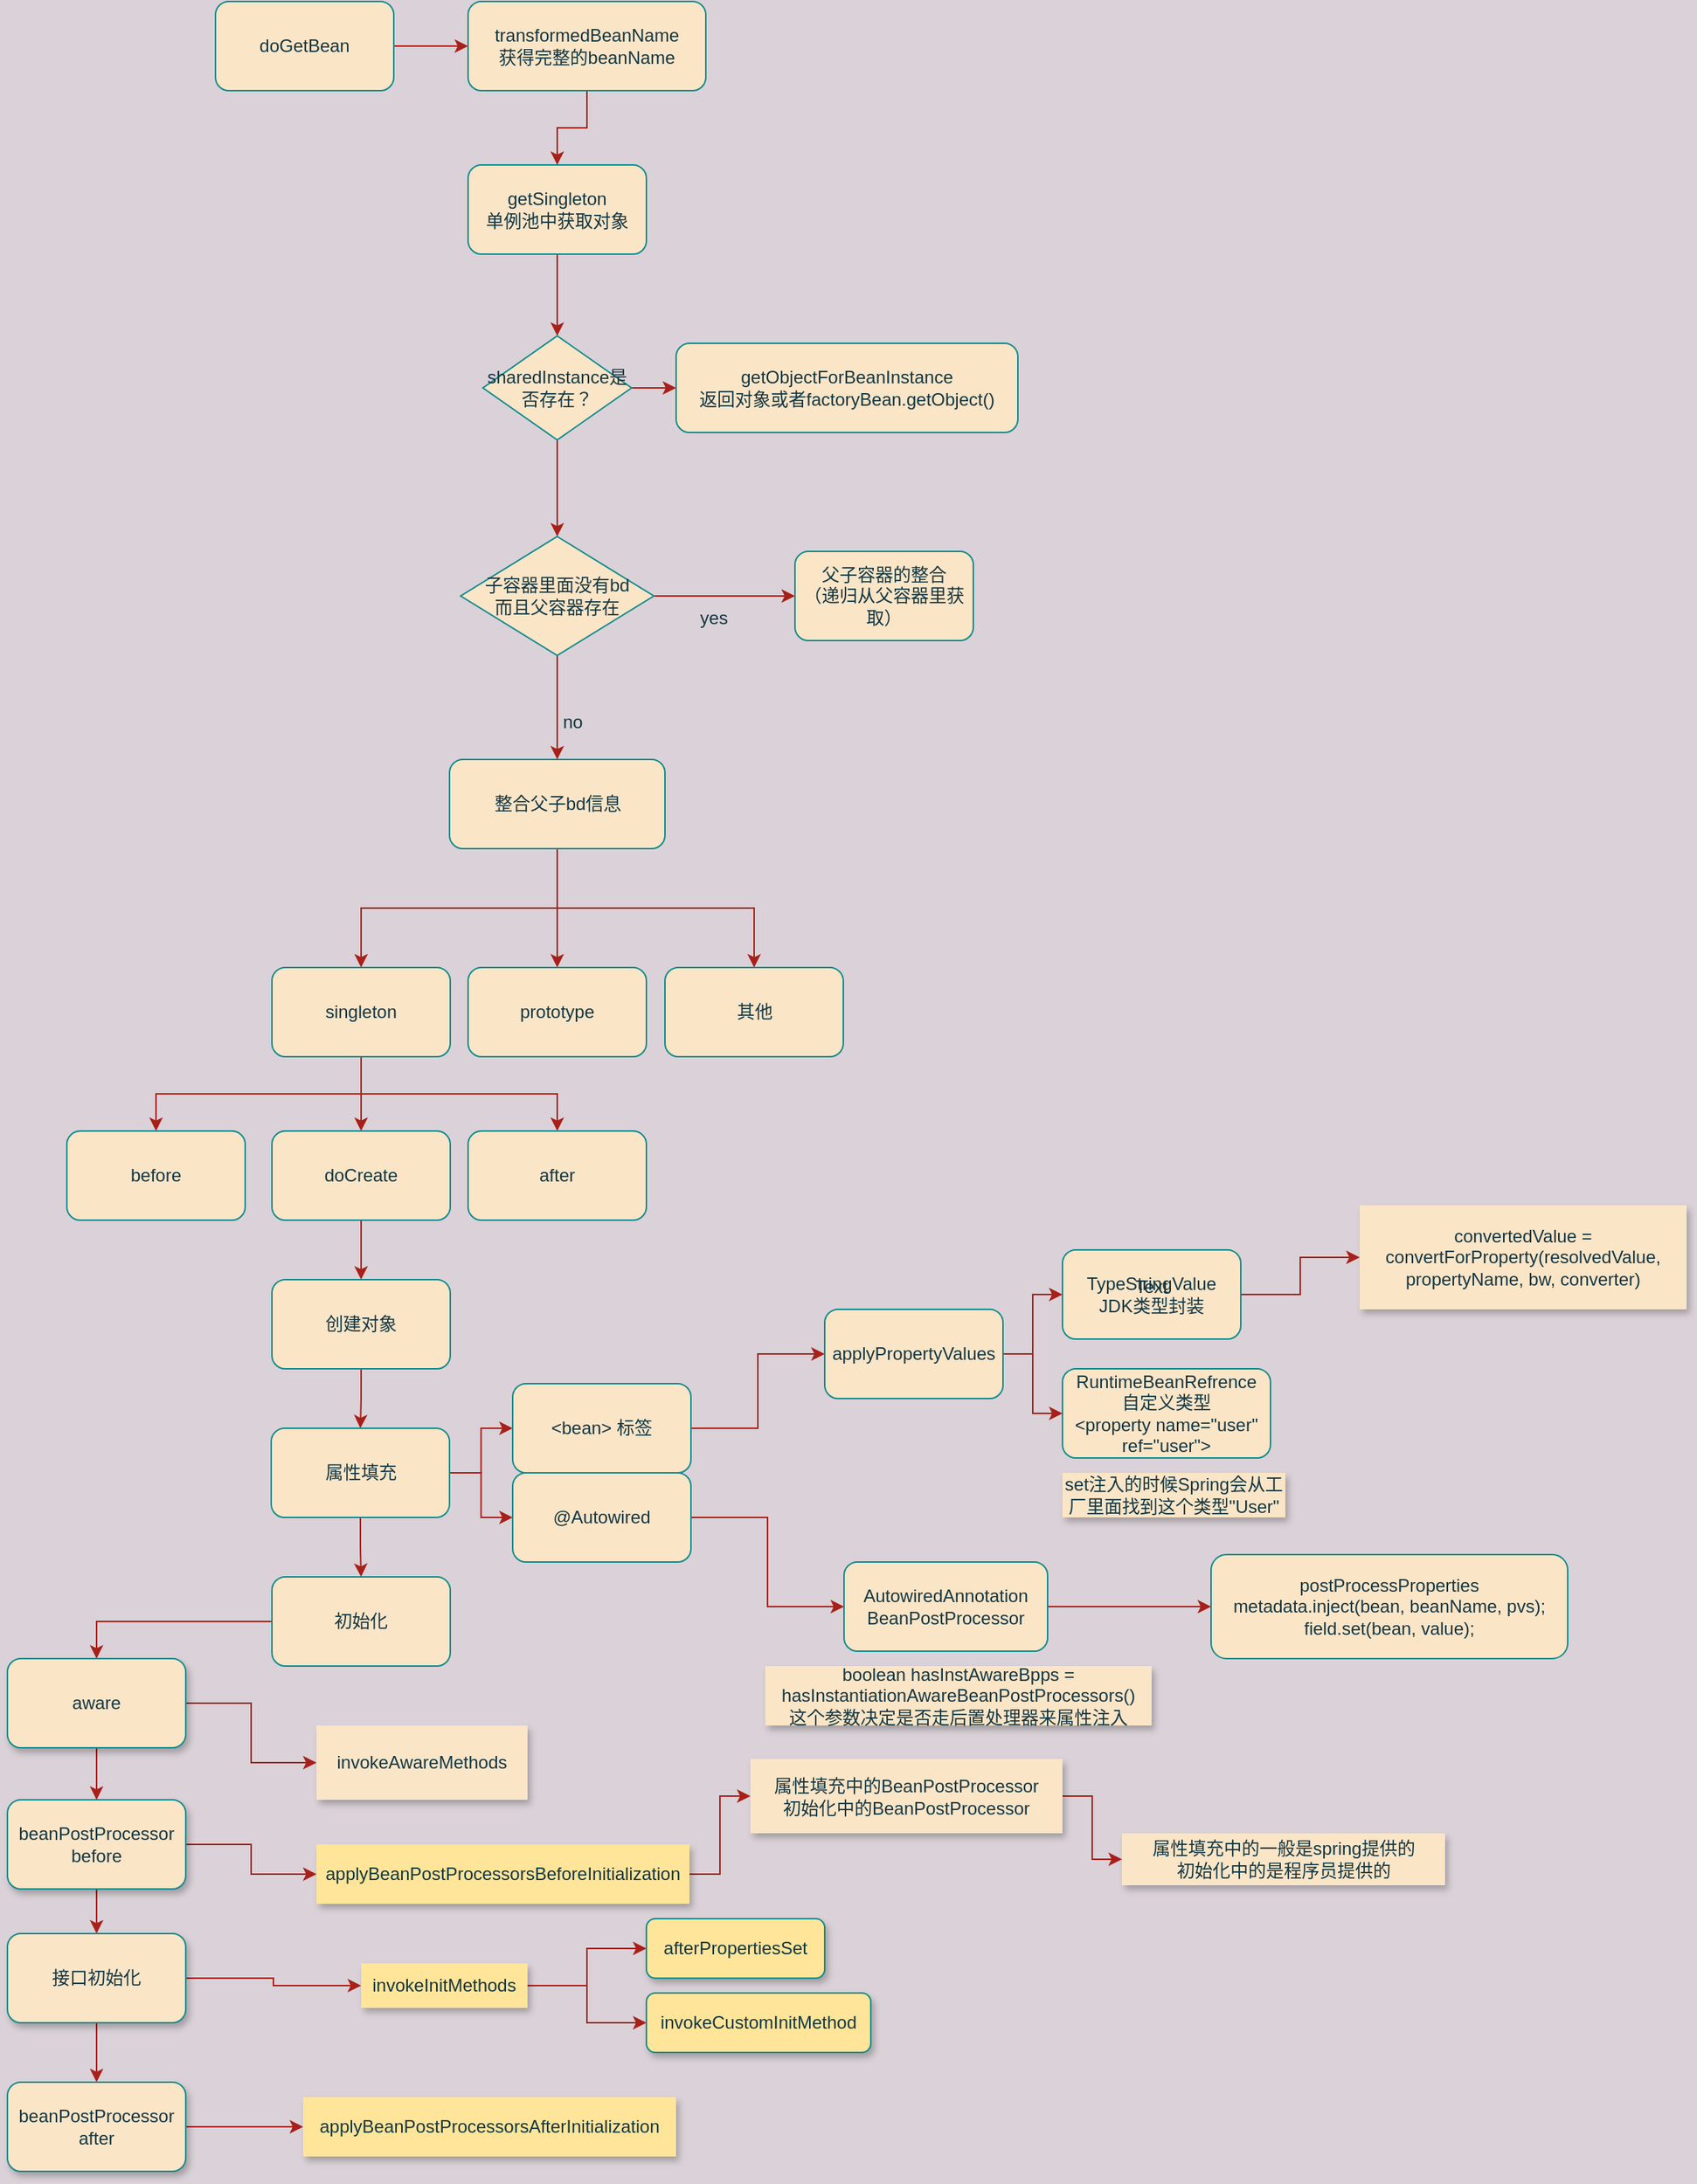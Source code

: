 <mxfile version="20.5.3" type="embed"><diagram id="7oDORZiDYAR0e0F16EpZ" name="Page-1"><mxGraphModel dx="1726" dy="661" grid="1" gridSize="10" guides="1" tooltips="1" connect="1" arrows="1" fold="1" page="1" pageScale="1" pageWidth="850" pageHeight="1100" background="#DAD2D8" math="0" shadow="0"><root><mxCell id="0"/><mxCell id="1" parent="0"/><mxCell id="6" style="edgeStyle=orthogonalEdgeStyle;rounded=0;orthogonalLoop=1;jettySize=auto;html=1;exitX=1;exitY=0.5;exitDx=0;exitDy=0;labelBackgroundColor=#DAD2D8;strokeColor=#A8201A;fontColor=#143642;" parent="1" source="4" target="5" edge="1"><mxGeometry relative="1" as="geometry"/></mxCell><mxCell id="4" value="doGetBean" style="rounded=1;whiteSpace=wrap;html=1;fillColor=#FAE5C7;strokeColor=#0F8B8D;fontColor=#143642;" parent="1" vertex="1"><mxGeometry x="90" y="130" width="120" height="60" as="geometry"/></mxCell><mxCell id="8" style="edgeStyle=orthogonalEdgeStyle;rounded=0;orthogonalLoop=1;jettySize=auto;html=1;exitX=0.5;exitY=1;exitDx=0;exitDy=0;fontFamily=Helvetica;labelBackgroundColor=#DAD2D8;strokeColor=#A8201A;fontColor=#143642;" parent="1" source="5" target="7" edge="1"><mxGeometry relative="1" as="geometry"/></mxCell><mxCell id="5" value="transformedBeanName&lt;br&gt;获得完整的beanName" style="rounded=1;whiteSpace=wrap;html=1;fillColor=#FAE5C7;strokeColor=#0F8B8D;fontColor=#143642;" parent="1" vertex="1"><mxGeometry x="260" y="130" width="160" height="60" as="geometry"/></mxCell><mxCell id="11" style="edgeStyle=orthogonalEdgeStyle;rounded=0;orthogonalLoop=1;jettySize=auto;html=1;exitX=0.5;exitY=1;exitDx=0;exitDy=0;fontFamily=Helvetica;labelBackgroundColor=#DAD2D8;strokeColor=#A8201A;fontColor=#143642;" parent="1" source="7" target="10" edge="1"><mxGeometry relative="1" as="geometry"/></mxCell><mxCell id="7" value="getSingleton&lt;br&gt;单例池中获取对象" style="rounded=1;whiteSpace=wrap;html=1;fontFamily=Helvetica;fillColor=#FAE5C7;strokeColor=#0F8B8D;fontColor=#143642;" parent="1" vertex="1"><mxGeometry x="260" y="240" width="120" height="60" as="geometry"/></mxCell><mxCell id="13" style="edgeStyle=orthogonalEdgeStyle;rounded=0;orthogonalLoop=1;jettySize=auto;html=1;exitX=1;exitY=0.5;exitDx=0;exitDy=0;entryX=0;entryY=0.5;entryDx=0;entryDy=0;fontFamily=Helvetica;labelBackgroundColor=#DAD2D8;strokeColor=#A8201A;fontColor=#143642;" parent="1" source="10" target="12" edge="1"><mxGeometry relative="1" as="geometry"/></mxCell><mxCell id="29" style="edgeStyle=orthogonalEdgeStyle;rounded=0;orthogonalLoop=1;jettySize=auto;html=1;exitX=0.5;exitY=1;exitDx=0;exitDy=0;labelBackgroundColor=#DAD2D8;strokeColor=#A8201A;fontColor=#143642;" parent="1" source="10" target="22" edge="1"><mxGeometry relative="1" as="geometry"/></mxCell><mxCell id="10" value="sharedInstance是否存在？" style="rhombus;whiteSpace=wrap;html=1;fontFamily=Helvetica;fillColor=#FAE5C7;strokeColor=#0F8B8D;fontColor=#143642;" parent="1" vertex="1"><mxGeometry x="270" y="355" width="100" height="70" as="geometry"/></mxCell><mxCell id="12" value="getObjectForBeanInstance&lt;br&gt;返回对象或者factoryBean.getObject()" style="rounded=1;whiteSpace=wrap;html=1;fontFamily=Helvetica;fillColor=#FAE5C7;strokeColor=#0F8B8D;fontColor=#143642;" parent="1" vertex="1"><mxGeometry x="400" y="360" width="230" height="60" as="geometry"/></mxCell><mxCell id="39" style="edgeStyle=orthogonalEdgeStyle;rounded=0;orthogonalLoop=1;jettySize=auto;html=1;exitX=0.5;exitY=1;exitDx=0;exitDy=0;labelBackgroundColor=#DAD2D8;strokeColor=#A8201A;fontColor=#143642;" parent="1" source="17" target="35" edge="1"><mxGeometry relative="1" as="geometry"/></mxCell><mxCell id="40" style="edgeStyle=orthogonalEdgeStyle;rounded=0;orthogonalLoop=1;jettySize=auto;html=1;exitX=0.5;exitY=1;exitDx=0;exitDy=0;labelBackgroundColor=#DAD2D8;strokeColor=#A8201A;fontColor=#143642;" parent="1" source="17" target="38" edge="1"><mxGeometry relative="1" as="geometry"/></mxCell><mxCell id="41" style="edgeStyle=orthogonalEdgeStyle;rounded=0;orthogonalLoop=1;jettySize=auto;html=1;exitX=0.5;exitY=1;exitDx=0;exitDy=0;entryX=0.5;entryY=0;entryDx=0;entryDy=0;labelBackgroundColor=#DAD2D8;strokeColor=#A8201A;fontColor=#143642;" parent="1" source="17" target="36" edge="1"><mxGeometry relative="1" as="geometry"/></mxCell><mxCell id="17" value="整合父子bd信息" style="rounded=1;whiteSpace=wrap;html=1;fontFamily=Helvetica;fillColor=#FAE5C7;strokeColor=#0F8B8D;fontColor=#143642;" parent="1" vertex="1"><mxGeometry x="247.5" y="640" width="145" height="60" as="geometry"/></mxCell><mxCell id="24" style="edgeStyle=orthogonalEdgeStyle;rounded=0;orthogonalLoop=1;jettySize=auto;html=1;exitX=0.5;exitY=1;exitDx=0;exitDy=0;entryX=0.5;entryY=0;entryDx=0;entryDy=0;fontFamily=Helvetica;labelBackgroundColor=#DAD2D8;strokeColor=#A8201A;fontColor=#143642;" parent="1" source="22" target="17" edge="1"><mxGeometry relative="1" as="geometry"/></mxCell><mxCell id="27" style="edgeStyle=orthogonalEdgeStyle;rounded=0;orthogonalLoop=1;jettySize=auto;html=1;exitX=1;exitY=0.5;exitDx=0;exitDy=0;entryX=0;entryY=0.5;entryDx=0;entryDy=0;fontFamily=Helvetica;labelBackgroundColor=#DAD2D8;strokeColor=#A8201A;fontColor=#143642;" parent="1" source="22" target="26" edge="1"><mxGeometry relative="1" as="geometry"/></mxCell><mxCell id="22" value="&lt;span style=&quot;&quot;&gt;子容器里面没有bd&lt;/span&gt;&lt;br style=&quot;&quot;&gt;&lt;span style=&quot;&quot;&gt;而且父容器存在&lt;/span&gt;" style="rhombus;whiteSpace=wrap;html=1;fontFamily=Helvetica;fillColor=#FAE5C7;strokeColor=#0F8B8D;fontColor=#143642;" parent="1" vertex="1"><mxGeometry x="255" y="490" width="130" height="80" as="geometry"/></mxCell><mxCell id="25" value="no" style="text;html=1;align=center;verticalAlign=middle;resizable=0;points=[];autosize=1;strokeColor=none;fillColor=none;fontFamily=Helvetica;fontColor=#143642;" parent="1" vertex="1"><mxGeometry x="310" y="600" width="40" height="30" as="geometry"/></mxCell><mxCell id="26" value="父子容器的整合&lt;br&gt;（递归从父容器里获取）" style="rounded=1;whiteSpace=wrap;html=1;fontFamily=Helvetica;fillColor=#FAE5C7;strokeColor=#0F8B8D;fontColor=#143642;" parent="1" vertex="1"><mxGeometry x="480" y="500" width="120" height="60" as="geometry"/></mxCell><mxCell id="28" value="yes" style="text;html=1;align=center;verticalAlign=middle;resizable=0;points=[];autosize=1;strokeColor=none;fillColor=none;fontFamily=Helvetica;fontColor=#143642;" parent="1" vertex="1"><mxGeometry x="405" y="530" width="40" height="30" as="geometry"/></mxCell><mxCell id="30" style="edgeStyle=orthogonalEdgeStyle;rounded=0;orthogonalLoop=1;jettySize=auto;html=1;exitX=0.5;exitY=1;exitDx=0;exitDy=0;labelBackgroundColor=#DAD2D8;strokeColor=#A8201A;fontColor=#143642;" parent="1" source="17" target="17" edge="1"><mxGeometry relative="1" as="geometry"/></mxCell><mxCell id="46" style="edgeStyle=orthogonalEdgeStyle;rounded=0;orthogonalLoop=1;jettySize=auto;html=1;exitX=0.5;exitY=1;exitDx=0;exitDy=0;labelBackgroundColor=#DAD2D8;strokeColor=#A8201A;fontColor=#143642;" parent="1" source="35" target="43" edge="1"><mxGeometry relative="1" as="geometry"/></mxCell><mxCell id="47" style="edgeStyle=orthogonalEdgeStyle;rounded=0;orthogonalLoop=1;jettySize=auto;html=1;exitX=0.5;exitY=1;exitDx=0;exitDy=0;labelBackgroundColor=#DAD2D8;strokeColor=#A8201A;fontColor=#143642;" parent="1" source="35" target="44" edge="1"><mxGeometry relative="1" as="geometry"/></mxCell><mxCell id="48" style="edgeStyle=orthogonalEdgeStyle;rounded=0;orthogonalLoop=1;jettySize=auto;html=1;exitX=0.5;exitY=1;exitDx=0;exitDy=0;entryX=0.5;entryY=0;entryDx=0;entryDy=0;labelBackgroundColor=#DAD2D8;strokeColor=#A8201A;fontColor=#143642;" parent="1" source="35" target="45" edge="1"><mxGeometry relative="1" as="geometry"/></mxCell><mxCell id="35" value="singleton" style="rounded=1;whiteSpace=wrap;html=1;fillColor=#FAE5C7;strokeColor=#0F8B8D;fontColor=#143642;" parent="1" vertex="1"><mxGeometry x="128" y="780" width="120" height="60" as="geometry"/></mxCell><mxCell id="36" value="其他" style="rounded=1;whiteSpace=wrap;html=1;fillColor=#FAE5C7;strokeColor=#0F8B8D;fontColor=#143642;" parent="1" vertex="1"><mxGeometry x="392.5" y="780" width="120" height="60" as="geometry"/></mxCell><mxCell id="38" value="prototype" style="rounded=1;whiteSpace=wrap;html=1;fillColor=#FAE5C7;strokeColor=#0F8B8D;fontColor=#143642;" parent="1" vertex="1"><mxGeometry x="260" y="780" width="120" height="60" as="geometry"/></mxCell><mxCell id="43" value="before" style="rounded=1;whiteSpace=wrap;html=1;fillColor=#FAE5C7;strokeColor=#0F8B8D;fontColor=#143642;" parent="1" vertex="1"><mxGeometry x="-10" y="890" width="120" height="60" as="geometry"/></mxCell><mxCell id="51" style="edgeStyle=orthogonalEdgeStyle;rounded=0;orthogonalLoop=1;jettySize=auto;html=1;exitX=0.5;exitY=1;exitDx=0;exitDy=0;entryX=0.5;entryY=0;entryDx=0;entryDy=0;labelBackgroundColor=#DAD2D8;strokeColor=#A8201A;fontColor=#143642;" parent="1" source="44" target="49" edge="1"><mxGeometry relative="1" as="geometry"/></mxCell><mxCell id="44" value="doCreate" style="rounded=1;whiteSpace=wrap;html=1;fillColor=#FAE5C7;strokeColor=#0F8B8D;fontColor=#143642;" parent="1" vertex="1"><mxGeometry x="128" y="890" width="120" height="60" as="geometry"/></mxCell><mxCell id="45" value="after" style="rounded=1;whiteSpace=wrap;html=1;fillColor=#FAE5C7;strokeColor=#0F8B8D;fontColor=#143642;" parent="1" vertex="1"><mxGeometry x="260" y="890" width="120" height="60" as="geometry"/></mxCell><mxCell id="53" style="edgeStyle=orthogonalEdgeStyle;rounded=0;orthogonalLoop=1;jettySize=auto;html=1;exitX=0.5;exitY=1;exitDx=0;exitDy=0;labelBackgroundColor=#DAD2D8;strokeColor=#A8201A;fontColor=#143642;" parent="1" source="49" target="50" edge="1"><mxGeometry relative="1" as="geometry"/></mxCell><mxCell id="49" value="创建对象" style="rounded=1;whiteSpace=wrap;html=1;fillColor=#FAE5C7;strokeColor=#0F8B8D;fontColor=#143642;" parent="1" vertex="1"><mxGeometry x="128" y="990" width="120" height="60" as="geometry"/></mxCell><mxCell id="55" style="edgeStyle=orthogonalEdgeStyle;rounded=0;orthogonalLoop=1;jettySize=auto;html=1;exitX=0.5;exitY=1;exitDx=0;exitDy=0;labelBackgroundColor=#DAD2D8;strokeColor=#A8201A;fontColor=#143642;" parent="1" source="50" target="54" edge="1"><mxGeometry relative="1" as="geometry"/></mxCell><mxCell id="58" style="edgeStyle=orthogonalEdgeStyle;rounded=0;orthogonalLoop=1;jettySize=auto;html=1;exitX=1;exitY=0.5;exitDx=0;exitDy=0;entryX=0;entryY=0.5;entryDx=0;entryDy=0;labelBackgroundColor=#DAD2D8;strokeColor=#A8201A;fontColor=#143642;" parent="1" source="50" target="56" edge="1"><mxGeometry relative="1" as="geometry"/></mxCell><mxCell id="59" style="edgeStyle=orthogonalEdgeStyle;rounded=0;orthogonalLoop=1;jettySize=auto;html=1;exitX=1;exitY=0.5;exitDx=0;exitDy=0;entryX=0;entryY=0.5;entryDx=0;entryDy=0;labelBackgroundColor=#DAD2D8;strokeColor=#A8201A;fontColor=#143642;" parent="1" source="50" target="57" edge="1"><mxGeometry relative="1" as="geometry"/></mxCell><mxCell id="50" value="属性填充" style="rounded=1;whiteSpace=wrap;html=1;fillColor=#FAE5C7;strokeColor=#0F8B8D;fontColor=#143642;" parent="1" vertex="1"><mxGeometry x="127.5" y="1090" width="120" height="60" as="geometry"/></mxCell><mxCell id="83" style="edgeStyle=orthogonalEdgeStyle;rounded=0;orthogonalLoop=1;jettySize=auto;html=1;exitX=0;exitY=0.5;exitDx=0;exitDy=0;entryX=0.5;entryY=0;entryDx=0;entryDy=0;labelBackgroundColor=#DAD2D8;strokeColor=#A8201A;fontColor=#143642;" edge="1" parent="1" source="54" target="80"><mxGeometry relative="1" as="geometry"/></mxCell><mxCell id="54" value="初始化" style="rounded=1;whiteSpace=wrap;html=1;fillColor=#FAE5C7;strokeColor=#0F8B8D;fontColor=#143642;" parent="1" vertex="1"><mxGeometry x="128" y="1190" width="120" height="60" as="geometry"/></mxCell><mxCell id="61" style="edgeStyle=orthogonalEdgeStyle;rounded=0;orthogonalLoop=1;jettySize=auto;html=1;exitX=1;exitY=0.5;exitDx=0;exitDy=0;fontFamily=Helvetica;fontSize=12;fontColor=#143642;labelBackgroundColor=#DAD2D8;strokeColor=#A8201A;" parent="1" source="56" target="60" edge="1"><mxGeometry relative="1" as="geometry"/></mxCell><mxCell id="56" value="&amp;lt;bean&amp;gt; 标签" style="rounded=1;whiteSpace=wrap;html=1;fillColor=#FAE5C7;strokeColor=#0F8B8D;fontColor=#143642;" parent="1" vertex="1"><mxGeometry x="290" y="1060" width="120" height="60" as="geometry"/></mxCell><mxCell id="71" style="edgeStyle=orthogonalEdgeStyle;rounded=0;orthogonalLoop=1;jettySize=auto;html=1;exitX=1;exitY=0.5;exitDx=0;exitDy=0;fontFamily=Helvetica;fontSize=12;fontColor=#143642;labelBackgroundColor=#DAD2D8;strokeColor=#A8201A;" parent="1" source="57" target="70" edge="1"><mxGeometry relative="1" as="geometry"/></mxCell><mxCell id="57" value="@Autowired" style="rounded=1;whiteSpace=wrap;html=1;fillColor=#FAE5C7;strokeColor=#0F8B8D;fontColor=#143642;" parent="1" vertex="1"><mxGeometry x="290" y="1120" width="120" height="60" as="geometry"/></mxCell><mxCell id="65" style="edgeStyle=orthogonalEdgeStyle;rounded=0;orthogonalLoop=1;jettySize=auto;html=1;exitX=1;exitY=0.5;exitDx=0;exitDy=0;fontFamily=Helvetica;fontSize=12;fontColor=#143642;labelBackgroundColor=#DAD2D8;strokeColor=#A8201A;" parent="1" source="60" target="62" edge="1"><mxGeometry relative="1" as="geometry"/></mxCell><mxCell id="66" style="edgeStyle=orthogonalEdgeStyle;rounded=0;orthogonalLoop=1;jettySize=auto;html=1;exitX=1;exitY=0.5;exitDx=0;exitDy=0;entryX=0;entryY=0.5;entryDx=0;entryDy=0;fontFamily=Helvetica;fontSize=12;fontColor=#143642;labelBackgroundColor=#DAD2D8;strokeColor=#A8201A;" parent="1" source="60" target="63" edge="1"><mxGeometry relative="1" as="geometry"/></mxCell><mxCell id="60" value="applyPropertyValues" style="rounded=1;whiteSpace=wrap;html=1;fillColor=#FAE5C7;strokeColor=#0F8B8D;fontColor=#143642;" parent="1" vertex="1"><mxGeometry x="500" y="1010" width="120" height="60" as="geometry"/></mxCell><mxCell id="78" style="edgeStyle=orthogonalEdgeStyle;rounded=0;orthogonalLoop=1;jettySize=auto;html=1;exitX=1;exitY=0.5;exitDx=0;exitDy=0;labelBackgroundColor=#DAD2D8;strokeColor=#A8201A;fontColor=#143642;" edge="1" parent="1" source="62" target="77"><mxGeometry relative="1" as="geometry"/></mxCell><mxCell id="62" value="TypeStringValue&lt;br&gt;JDK类型封装" style="rounded=1;whiteSpace=wrap;html=1;strokeColor=#0F8B8D;fontFamily=Helvetica;fontSize=12;fontColor=#143642;fillColor=#FAE5C7;" parent="1" vertex="1"><mxGeometry x="660" y="970" width="120" height="60" as="geometry"/></mxCell><mxCell id="63" value="RuntimeBeanRefrence&lt;br&gt;自定义类型&lt;br&gt;&amp;lt;property name=&quot;user&quot; ref=&quot;user&quot;&amp;gt;" style="rounded=1;whiteSpace=wrap;html=1;strokeColor=#0F8B8D;fontFamily=Helvetica;fontSize=12;fontColor=#143642;fillColor=#FAE5C7;" parent="1" vertex="1"><mxGeometry x="660" y="1050" width="140" height="60" as="geometry"/></mxCell><mxCell id="67" value="set注入的时候Spring会从工厂里面找到这个类型&quot;User&quot;" style="text;html=1;strokeColor=none;fillColor=#FAE5C7;align=center;verticalAlign=middle;whiteSpace=wrap;rounded=0;fontFamily=Helvetica;fontSize=12;fontColor=#143642;shadow=1;" parent="1" vertex="1"><mxGeometry x="660" y="1120" width="150" height="30" as="geometry"/></mxCell><mxCell id="75" style="edgeStyle=orthogonalEdgeStyle;rounded=0;orthogonalLoop=1;jettySize=auto;html=1;exitX=1;exitY=0.5;exitDx=0;exitDy=0;labelBackgroundColor=#DAD2D8;strokeColor=#A8201A;fontColor=#143642;" edge="1" parent="1" source="70" target="74"><mxGeometry relative="1" as="geometry"/></mxCell><mxCell id="70" value="AutowiredAnnotation&lt;br&gt;BeanPostProcessor" style="rounded=1;whiteSpace=wrap;html=1;strokeColor=#0F8B8D;fontFamily=Helvetica;fontSize=12;fontColor=#143642;fillColor=#FAE5C7;" parent="1" vertex="1"><mxGeometry x="513" y="1180" width="137" height="60" as="geometry"/></mxCell><mxCell id="73" value="boolean hasInstAwareBpps = hasInstantiationAwareBeanPostProcessors()&lt;br&gt;这个参数决定是否走后置处理器来属性注入" style="text;html=1;strokeColor=none;fillColor=#FAE5C7;align=center;verticalAlign=middle;whiteSpace=wrap;rounded=0;fontFamily=Helvetica;fontSize=12;fontColor=#143642;shadow=1;" parent="1" vertex="1"><mxGeometry x="460" y="1250" width="260" height="40" as="geometry"/></mxCell><mxCell id="74" value="postProcessProperties&lt;br&gt;metadata.inject(bean, beanName, pvs);&lt;br&gt;field.set(bean, value);" style="rounded=1;whiteSpace=wrap;html=1;fillColor=#FAE5C7;strokeColor=#0F8B8D;fontColor=#143642;" vertex="1" parent="1"><mxGeometry x="760" y="1175" width="240" height="70" as="geometry"/></mxCell><mxCell id="76" value="Text" style="text;html=1;strokeColor=none;fillColor=none;align=center;verticalAlign=middle;whiteSpace=wrap;rounded=0;fontColor=#143642;" vertex="1" parent="1"><mxGeometry x="690" y="980" width="60" height="30" as="geometry"/></mxCell><mxCell id="77" value="convertedValue = convertForProperty(resolvedValue, propertyName, bw, converter)" style="text;html=1;strokeColor=none;fillColor=#FAE5C7;align=center;verticalAlign=middle;whiteSpace=wrap;rounded=0;shadow=1;fontColor=#143642;" vertex="1" parent="1"><mxGeometry x="860" y="940" width="220" height="70" as="geometry"/></mxCell><mxCell id="85" style="edgeStyle=orthogonalEdgeStyle;rounded=0;orthogonalLoop=1;jettySize=auto;html=1;exitX=0.5;exitY=1;exitDx=0;exitDy=0;entryX=0.5;entryY=0;entryDx=0;entryDy=0;labelBackgroundColor=#DAD2D8;strokeColor=#A8201A;fontColor=#143642;" edge="1" parent="1" source="79" target="81"><mxGeometry relative="1" as="geometry"/></mxCell><mxCell id="96" style="edgeStyle=orthogonalEdgeStyle;rounded=0;orthogonalLoop=1;jettySize=auto;html=1;exitX=1;exitY=0.5;exitDx=0;exitDy=0;entryX=0;entryY=0.5;entryDx=0;entryDy=0;strokeColor=#A8201A;fontColor=#143642;fillColor=#FAE5C7;" edge="1" parent="1" source="79" target="95"><mxGeometry relative="1" as="geometry"/></mxCell><mxCell id="79" value="beanPostProcessor&lt;br&gt;before" style="rounded=1;whiteSpace=wrap;html=1;shadow=1;fillColor=#FAE5C7;strokeColor=#0F8B8D;fontColor=#143642;" vertex="1" parent="1"><mxGeometry x="-50" y="1340" width="120" height="60" as="geometry"/></mxCell><mxCell id="84" style="edgeStyle=orthogonalEdgeStyle;rounded=0;orthogonalLoop=1;jettySize=auto;html=1;exitX=0.5;exitY=1;exitDx=0;exitDy=0;entryX=0.5;entryY=0;entryDx=0;entryDy=0;labelBackgroundColor=#DAD2D8;strokeColor=#A8201A;fontColor=#143642;" edge="1" parent="1" source="80" target="79"><mxGeometry relative="1" as="geometry"/></mxCell><mxCell id="89" style="edgeStyle=orthogonalEdgeStyle;rounded=0;orthogonalLoop=1;jettySize=auto;html=1;exitX=1;exitY=0.5;exitDx=0;exitDy=0;labelBackgroundColor=#DAD2D8;strokeColor=#A8201A;fontColor=#143642;" edge="1" parent="1" source="80" target="88"><mxGeometry relative="1" as="geometry"/></mxCell><mxCell id="80" value="aware" style="rounded=1;whiteSpace=wrap;html=1;shadow=1;fillColor=#FAE5C7;strokeColor=#0F8B8D;fontColor=#143642;" vertex="1" parent="1"><mxGeometry x="-50" y="1245" width="120" height="60" as="geometry"/></mxCell><mxCell id="86" style="edgeStyle=orthogonalEdgeStyle;rounded=0;orthogonalLoop=1;jettySize=auto;html=1;exitX=0.5;exitY=1;exitDx=0;exitDy=0;entryX=0.5;entryY=0;entryDx=0;entryDy=0;labelBackgroundColor=#DAD2D8;strokeColor=#A8201A;fontColor=#143642;" edge="1" parent="1" source="81" target="82"><mxGeometry relative="1" as="geometry"/></mxCell><mxCell id="98" style="edgeStyle=orthogonalEdgeStyle;rounded=0;orthogonalLoop=1;jettySize=auto;html=1;exitX=1;exitY=0.5;exitDx=0;exitDy=0;strokeColor=#A8201A;fontColor=#143642;fillColor=#FAE5C7;" edge="1" parent="1" source="81" target="97"><mxGeometry relative="1" as="geometry"/></mxCell><mxCell id="81" value="接口初始化" style="rounded=1;whiteSpace=wrap;html=1;shadow=1;fillColor=#FAE5C7;strokeColor=#0F8B8D;fontColor=#143642;" vertex="1" parent="1"><mxGeometry x="-50" y="1430" width="120" height="60" as="geometry"/></mxCell><mxCell id="100" style="edgeStyle=orthogonalEdgeStyle;rounded=0;orthogonalLoop=1;jettySize=auto;html=1;exitX=1;exitY=0.5;exitDx=0;exitDy=0;strokeColor=#A8201A;fontColor=#143642;fillColor=#FAE5C7;" edge="1" parent="1" source="82" target="99"><mxGeometry relative="1" as="geometry"/></mxCell><mxCell id="82" value="beanPostProcessor&lt;br&gt;after" style="rounded=1;whiteSpace=wrap;html=1;shadow=1;fillColor=#FAE5C7;strokeColor=#0F8B8D;fontColor=#143642;" vertex="1" parent="1"><mxGeometry x="-50" y="1530" width="120" height="60" as="geometry"/></mxCell><mxCell id="88" value="invokeAwareMethods" style="text;html=1;strokeColor=none;fillColor=#FAE5C7;align=center;verticalAlign=middle;whiteSpace=wrap;rounded=0;shadow=1;fontColor=#143642;" vertex="1" parent="1"><mxGeometry x="158" y="1290" width="142" height="50" as="geometry"/></mxCell><mxCell id="93" style="edgeStyle=orthogonalEdgeStyle;rounded=0;orthogonalLoop=1;jettySize=auto;html=1;exitX=1;exitY=0.5;exitDx=0;exitDy=0;entryX=0;entryY=0.5;entryDx=0;entryDy=0;labelBackgroundColor=#DAD2D8;strokeColor=#A8201A;fontColor=#143642;" edge="1" parent="1" source="90" target="92"><mxGeometry relative="1" as="geometry"/></mxCell><mxCell id="90" value="属性填充中的BeanPostProcessor&lt;br&gt;初始化中的BeanPostProcessor" style="text;html=1;strokeColor=none;fillColor=#FAE5C7;align=center;verticalAlign=middle;whiteSpace=wrap;rounded=0;shadow=1;fontColor=#143642;" vertex="1" parent="1"><mxGeometry x="450" y="1312.5" width="210" height="50" as="geometry"/></mxCell><mxCell id="92" value="属性填充中的一般是spring提供的&lt;br&gt;初始化中的是程序员提供的" style="text;html=1;strokeColor=none;fillColor=#FAE5C7;align=center;verticalAlign=middle;whiteSpace=wrap;rounded=0;shadow=1;fontColor=#143642;" vertex="1" parent="1"><mxGeometry x="700" y="1362.5" width="217.5" height="35" as="geometry"/></mxCell><mxCell id="101" style="edgeStyle=orthogonalEdgeStyle;rounded=0;orthogonalLoop=1;jettySize=auto;html=1;exitX=1;exitY=0.5;exitDx=0;exitDy=0;entryX=0;entryY=0.5;entryDx=0;entryDy=0;strokeColor=#A8201A;fontColor=#143642;fillColor=#FAE5C7;" edge="1" parent="1" source="95" target="90"><mxGeometry relative="1" as="geometry"/></mxCell><mxCell id="95" value="applyBeanPostProcessorsBeforeInitialization" style="text;html=1;strokeColor=none;fillColor=#FFE599;align=center;verticalAlign=middle;whiteSpace=wrap;rounded=0;fontColor=#143642;shadow=1;" vertex="1" parent="1"><mxGeometry x="158" y="1370" width="251" height="40" as="geometry"/></mxCell><mxCell id="105" style="edgeStyle=orthogonalEdgeStyle;rounded=0;orthogonalLoop=1;jettySize=auto;html=1;exitX=1;exitY=0.5;exitDx=0;exitDy=0;entryX=0;entryY=0.5;entryDx=0;entryDy=0;strokeColor=#A8201A;fontColor=#143642;fillColor=#FAE5C7;" edge="1" parent="1" source="97" target="102"><mxGeometry relative="1" as="geometry"/></mxCell><mxCell id="106" style="edgeStyle=orthogonalEdgeStyle;rounded=0;orthogonalLoop=1;jettySize=auto;html=1;exitX=1;exitY=0.5;exitDx=0;exitDy=0;strokeColor=#A8201A;fontColor=#143642;fillColor=#FAE5C7;" edge="1" parent="1" source="97" target="104"><mxGeometry relative="1" as="geometry"/></mxCell><mxCell id="97" value="invokeInitMethods" style="text;html=1;strokeColor=none;fillColor=#FFE599;align=center;verticalAlign=middle;whiteSpace=wrap;rounded=0;shadow=1;fontColor=#143642;" vertex="1" parent="1"><mxGeometry x="188" y="1450" width="112" height="30" as="geometry"/></mxCell><mxCell id="99" value="applyBeanPostProcessorsAfterInitialization" style="text;html=1;strokeColor=none;fillColor=#FFE599;align=center;verticalAlign=middle;whiteSpace=wrap;rounded=0;fontColor=#143642;shadow=1;" vertex="1" parent="1"><mxGeometry x="149" y="1540" width="251" height="40" as="geometry"/></mxCell><mxCell id="102" value="afterPropertiesSet" style="rounded=1;whiteSpace=wrap;html=1;shadow=1;strokeColor=#0F8B8D;fontColor=#143642;fillColor=#FFE599;" vertex="1" parent="1"><mxGeometry x="380" y="1420" width="120" height="40" as="geometry"/></mxCell><mxCell id="104" value="&lt;span style=&quot;text-align: left;&quot;&gt;invokeCustomInitMethod&lt;/span&gt;" style="rounded=1;whiteSpace=wrap;html=1;shadow=1;strokeColor=#0F8B8D;fontColor=#143642;fillColor=#FFE599;" vertex="1" parent="1"><mxGeometry x="380" y="1470" width="151" height="40" as="geometry"/></mxCell></root></mxGraphModel></diagram></mxfile>